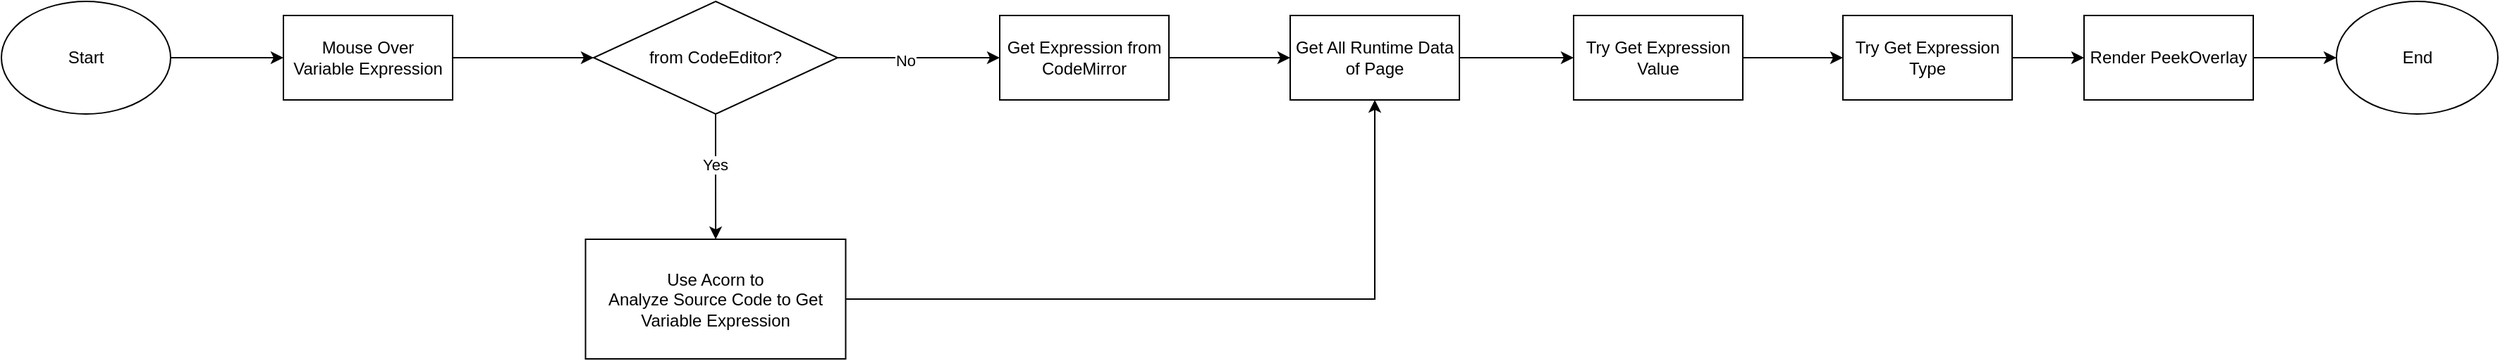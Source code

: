 <mxfile version="22.0.8" type="github">
  <diagram name="第 1 页" id="tGd2e7f7FJI7eObFmVTi">
    <mxGraphModel dx="2860" dy="1057" grid="0" gridSize="10" guides="1" tooltips="1" connect="1" arrows="1" fold="1" page="0" pageScale="1" pageWidth="827" pageHeight="1169" math="0" shadow="0">
      <root>
        <mxCell id="0" />
        <mxCell id="1" parent="0" />
        <mxCell id="TlOVZ3WT7C28z0CxdhkU-3" value="" style="edgeStyle=orthogonalEdgeStyle;rounded=0;orthogonalLoop=1;jettySize=auto;html=1;" edge="1" parent="1" source="TlOVZ3WT7C28z0CxdhkU-1" target="TlOVZ3WT7C28z0CxdhkU-2">
          <mxGeometry relative="1" as="geometry" />
        </mxCell>
        <mxCell id="TlOVZ3WT7C28z0CxdhkU-1" value="Start" style="ellipse;whiteSpace=wrap;html=1;" vertex="1" parent="1">
          <mxGeometry x="-504" y="210" width="120" height="80" as="geometry" />
        </mxCell>
        <mxCell id="TlOVZ3WT7C28z0CxdhkU-7" value="" style="edgeStyle=orthogonalEdgeStyle;rounded=0;orthogonalLoop=1;jettySize=auto;html=1;" edge="1" parent="1" source="TlOVZ3WT7C28z0CxdhkU-2" target="TlOVZ3WT7C28z0CxdhkU-6">
          <mxGeometry relative="1" as="geometry" />
        </mxCell>
        <mxCell id="TlOVZ3WT7C28z0CxdhkU-2" value="Mouse Over &lt;br&gt;Variable Expression" style="whiteSpace=wrap;html=1;" vertex="1" parent="1">
          <mxGeometry x="-304" y="220" width="120" height="60" as="geometry" />
        </mxCell>
        <mxCell id="TlOVZ3WT7C28z0CxdhkU-9" value="" style="edgeStyle=orthogonalEdgeStyle;rounded=0;orthogonalLoop=1;jettySize=auto;html=1;" edge="1" parent="1" source="TlOVZ3WT7C28z0CxdhkU-6" target="TlOVZ3WT7C28z0CxdhkU-8">
          <mxGeometry relative="1" as="geometry" />
        </mxCell>
        <mxCell id="TlOVZ3WT7C28z0CxdhkU-10" value="Yes" style="edgeLabel;html=1;align=center;verticalAlign=middle;resizable=0;points=[];" vertex="1" connectable="0" parent="TlOVZ3WT7C28z0CxdhkU-9">
          <mxGeometry x="-0.2" y="-1" relative="1" as="geometry">
            <mxPoint as="offset" />
          </mxGeometry>
        </mxCell>
        <mxCell id="TlOVZ3WT7C28z0CxdhkU-12" value="" style="edgeStyle=orthogonalEdgeStyle;rounded=0;orthogonalLoop=1;jettySize=auto;html=1;" edge="1" parent="1" source="TlOVZ3WT7C28z0CxdhkU-6" target="TlOVZ3WT7C28z0CxdhkU-25">
          <mxGeometry relative="1" as="geometry">
            <mxPoint x="198" y="250" as="targetPoint" />
          </mxGeometry>
        </mxCell>
        <mxCell id="TlOVZ3WT7C28z0CxdhkU-20" value="No" style="edgeLabel;html=1;align=center;verticalAlign=middle;resizable=0;points=[];" vertex="1" connectable="0" parent="TlOVZ3WT7C28z0CxdhkU-12">
          <mxGeometry x="-0.174" y="-2" relative="1" as="geometry">
            <mxPoint as="offset" />
          </mxGeometry>
        </mxCell>
        <mxCell id="TlOVZ3WT7C28z0CxdhkU-6" value="from CodeEditor?" style="rhombus;whiteSpace=wrap;html=1;" vertex="1" parent="1">
          <mxGeometry x="-84" y="210" width="173" height="80" as="geometry" />
        </mxCell>
        <mxCell id="TlOVZ3WT7C28z0CxdhkU-13" style="edgeStyle=orthogonalEdgeStyle;rounded=0;orthogonalLoop=1;jettySize=auto;html=1;" edge="1" parent="1" source="TlOVZ3WT7C28z0CxdhkU-8" target="TlOVZ3WT7C28z0CxdhkU-11">
          <mxGeometry relative="1" as="geometry" />
        </mxCell>
        <mxCell id="TlOVZ3WT7C28z0CxdhkU-8" value="Use Acorn to&lt;br&gt;Analyze Source Code to Get &lt;br&gt;Variable Expression" style="whiteSpace=wrap;html=1;" vertex="1" parent="1">
          <mxGeometry x="-89.75" y="379" width="184.5" height="85" as="geometry" />
        </mxCell>
        <mxCell id="TlOVZ3WT7C28z0CxdhkU-15" value="" style="edgeStyle=orthogonalEdgeStyle;rounded=0;orthogonalLoop=1;jettySize=auto;html=1;" edge="1" parent="1" source="TlOVZ3WT7C28z0CxdhkU-11" target="TlOVZ3WT7C28z0CxdhkU-14">
          <mxGeometry relative="1" as="geometry" />
        </mxCell>
        <mxCell id="TlOVZ3WT7C28z0CxdhkU-11" value="Get All Runtime Data of Page" style="whiteSpace=wrap;html=1;" vertex="1" parent="1">
          <mxGeometry x="410" y="220" width="120" height="60" as="geometry" />
        </mxCell>
        <mxCell id="TlOVZ3WT7C28z0CxdhkU-17" value="" style="edgeStyle=orthogonalEdgeStyle;rounded=0;orthogonalLoop=1;jettySize=auto;html=1;" edge="1" parent="1" source="TlOVZ3WT7C28z0CxdhkU-27" target="TlOVZ3WT7C28z0CxdhkU-16">
          <mxGeometry relative="1" as="geometry" />
        </mxCell>
        <mxCell id="TlOVZ3WT7C28z0CxdhkU-14" value="Try Get Expression Value" style="whiteSpace=wrap;html=1;" vertex="1" parent="1">
          <mxGeometry x="611" y="220" width="120" height="60" as="geometry" />
        </mxCell>
        <mxCell id="TlOVZ3WT7C28z0CxdhkU-19" value="" style="edgeStyle=orthogonalEdgeStyle;rounded=0;orthogonalLoop=1;jettySize=auto;html=1;" edge="1" parent="1" source="TlOVZ3WT7C28z0CxdhkU-16" target="TlOVZ3WT7C28z0CxdhkU-18">
          <mxGeometry relative="1" as="geometry" />
        </mxCell>
        <mxCell id="TlOVZ3WT7C28z0CxdhkU-16" value="Render PeekOverlay" style="whiteSpace=wrap;html=1;" vertex="1" parent="1">
          <mxGeometry x="973" y="220" width="120" height="60" as="geometry" />
        </mxCell>
        <mxCell id="TlOVZ3WT7C28z0CxdhkU-18" value="End" style="ellipse;whiteSpace=wrap;html=1;" vertex="1" parent="1">
          <mxGeometry x="1152" y="210" width="114.5" height="80" as="geometry" />
        </mxCell>
        <mxCell id="TlOVZ3WT7C28z0CxdhkU-26" style="edgeStyle=orthogonalEdgeStyle;rounded=0;orthogonalLoop=1;jettySize=auto;html=1;" edge="1" parent="1" source="TlOVZ3WT7C28z0CxdhkU-25" target="TlOVZ3WT7C28z0CxdhkU-11">
          <mxGeometry relative="1" as="geometry" />
        </mxCell>
        <mxCell id="TlOVZ3WT7C28z0CxdhkU-25" value="Get Expression from CodeMirror" style="whiteSpace=wrap;html=1;" vertex="1" parent="1">
          <mxGeometry x="204" y="220" width="120" height="60" as="geometry" />
        </mxCell>
        <mxCell id="TlOVZ3WT7C28z0CxdhkU-28" value="" style="edgeStyle=orthogonalEdgeStyle;rounded=0;orthogonalLoop=1;jettySize=auto;html=1;" edge="1" parent="1" source="TlOVZ3WT7C28z0CxdhkU-14" target="TlOVZ3WT7C28z0CxdhkU-27">
          <mxGeometry relative="1" as="geometry">
            <mxPoint x="753" y="250" as="sourcePoint" />
            <mxPoint x="928" y="250" as="targetPoint" />
          </mxGeometry>
        </mxCell>
        <mxCell id="TlOVZ3WT7C28z0CxdhkU-27" value="Try Get Expression Type" style="whiteSpace=wrap;html=1;" vertex="1" parent="1">
          <mxGeometry x="802" y="220" width="120" height="60" as="geometry" />
        </mxCell>
      </root>
    </mxGraphModel>
  </diagram>
</mxfile>
